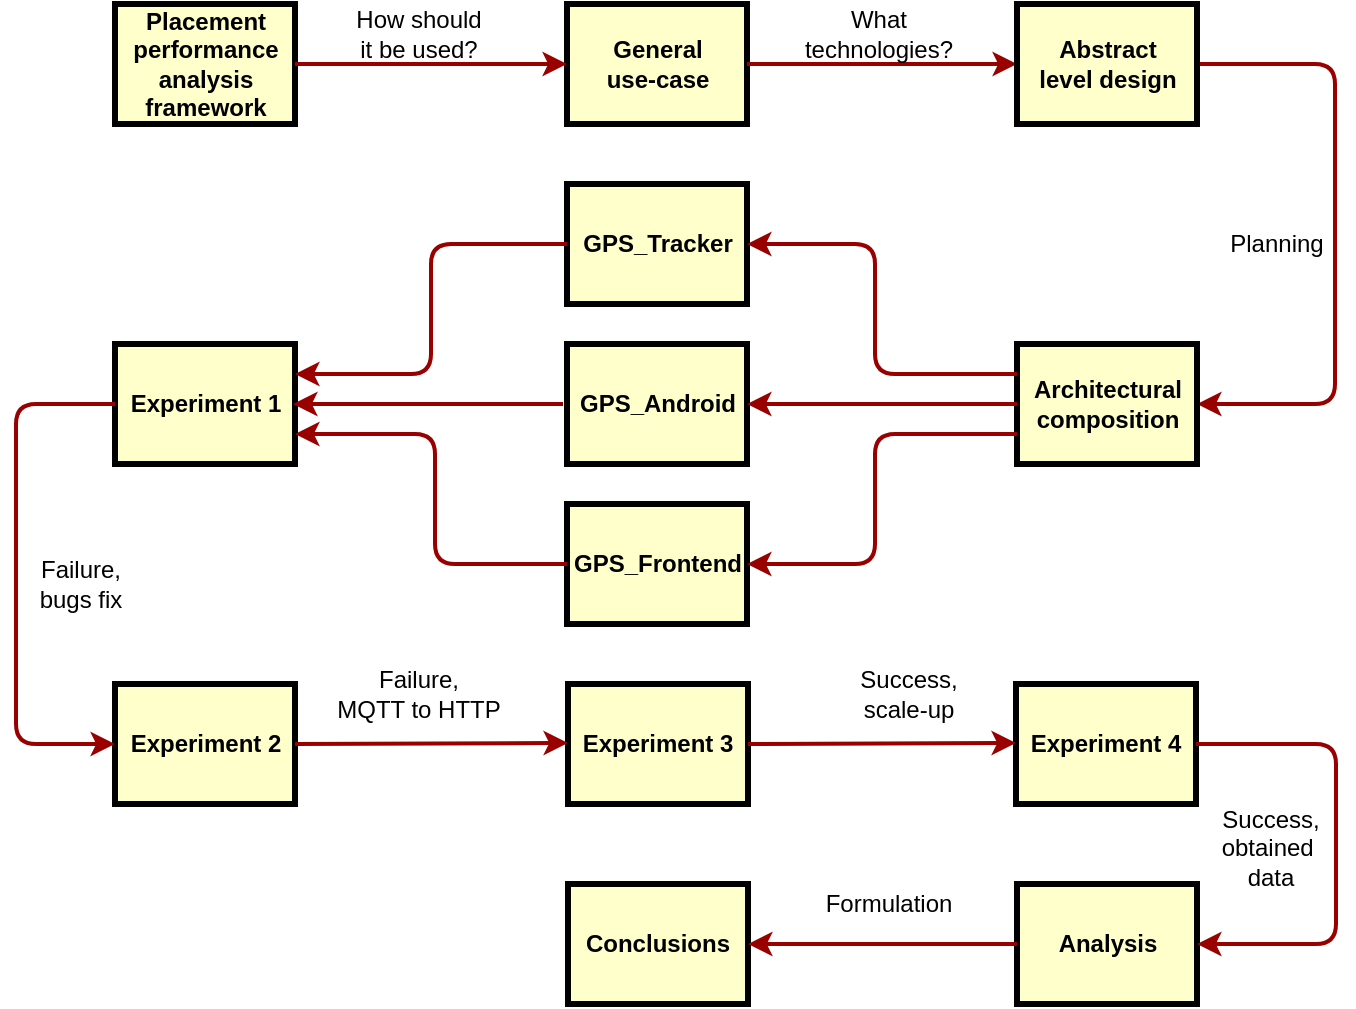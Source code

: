 <mxfile version="12.8.8" type="device"><diagram name="Page-1" id="c7558073-3199-34d8-9f00-42111426c3f3"><mxGraphModel dx="782" dy="478" grid="1" gridSize="10" guides="1" tooltips="1" connect="1" arrows="1" fold="1" page="1" pageScale="1" pageWidth="826" pageHeight="1169" background="#ffffff" math="0" shadow="0"><root><mxCell id="0"/><mxCell id="1" parent="0"/><mxCell id="3" value="General &#10;use-case" style="whiteSpace=wrap;align=center;verticalAlign=middle;fontStyle=1;strokeWidth=3;fillColor=#FFFFCC" parent="1" vertex="1"><mxGeometry x="375.5" y="20" width="90" height="60" as="geometry"/></mxCell><mxCell id="4" value="Placement performance analysis framework" style="whiteSpace=wrap;align=center;verticalAlign=middle;fontStyle=1;strokeWidth=3;fillColor=#FFFFCC" parent="1" vertex="1"><mxGeometry x="149.5" y="20" width="90" height="60" as="geometry"/></mxCell><mxCell id="36" value="" style="edgeStyle=none;noEdgeStyle=1;strokeColor=#990000;strokeWidth=2;entryX=0;entryY=0.5;entryDx=0;entryDy=0;exitX=1;exitY=0.5;exitDx=0;exitDy=0;" parent="1" source="3" target="i3qqm-0ZIlgRjfaBFBDA-97" edge="1"><mxGeometry width="100" height="100" relative="1" as="geometry"><mxPoint x="99.5" y="240" as="sourcePoint"/><mxPoint x="199.5" y="140" as="targetPoint"/></mxGeometry></mxCell><mxCell id="37" value="" style="edgeStyle=none;noEdgeStyle=1;strokeColor=#990000;strokeWidth=2;entryX=0;entryY=0.5;entryDx=0;entryDy=0;" parent="1" source="4" target="3" edge="1"><mxGeometry width="100" height="100" relative="1" as="geometry"><mxPoint x="359.5" y="180" as="sourcePoint"/><mxPoint x="349.5" y="50" as="targetPoint"/></mxGeometry></mxCell><mxCell id="65" value="" style="edgeStyle=elbowEdgeStyle;elbow=horizontal;strokeColor=#990000;strokeWidth=2;exitX=1;exitY=0.5;exitDx=0;exitDy=0;entryX=1;entryY=0.5;entryDx=0;entryDy=0;" parent="1" source="i3qqm-0ZIlgRjfaBFBDA-97" target="i3qqm-0ZIlgRjfaBFBDA-99" edge="1"><mxGeometry width="100" height="100" relative="1" as="geometry"><mxPoint x="709.5" y="270" as="sourcePoint"/><mxPoint x="435.5" y="510.0" as="targetPoint"/><Array as="points"><mxPoint x="759.5" y="110"/></Array></mxGeometry></mxCell><mxCell id="i3qqm-0ZIlgRjfaBFBDA-96" value="How should &lt;br&gt;it be used?" style="text;html=1;align=center;verticalAlign=middle;resizable=0;points=[];autosize=1;" vertex="1" parent="1"><mxGeometry x="260.5" y="20" width="80" height="30" as="geometry"/></mxCell><mxCell id="i3qqm-0ZIlgRjfaBFBDA-97" value="Abstract &#10;level design" style="whiteSpace=wrap;align=center;verticalAlign=middle;fontStyle=1;strokeWidth=3;fillColor=#FFFFCC" vertex="1" parent="1"><mxGeometry x="600.5" y="20" width="90" height="60" as="geometry"/></mxCell><mxCell id="i3qqm-0ZIlgRjfaBFBDA-98" value="What &lt;br&gt;technologies?" style="text;html=1;align=center;verticalAlign=middle;resizable=0;points=[];autosize=1;" vertex="1" parent="1"><mxGeometry x="485.5" y="20" width="90" height="30" as="geometry"/></mxCell><mxCell id="i3qqm-0ZIlgRjfaBFBDA-99" value="Architectural composition" style="whiteSpace=wrap;align=center;verticalAlign=middle;fontStyle=1;strokeWidth=3;fillColor=#FFFFCC" vertex="1" parent="1"><mxGeometry x="600.5" y="190" width="90" height="60" as="geometry"/></mxCell><mxCell id="i3qqm-0ZIlgRjfaBFBDA-101" value="Planning" style="text;html=1;align=center;verticalAlign=middle;resizable=0;points=[];autosize=1;" vertex="1" parent="1"><mxGeometry x="699.5" y="130" width="60" height="20" as="geometry"/></mxCell><mxCell id="i3qqm-0ZIlgRjfaBFBDA-105" value="GPS_Tracker" style="whiteSpace=wrap;align=center;verticalAlign=middle;fontStyle=1;strokeWidth=3;fillColor=#FFFFCC" vertex="1" parent="1"><mxGeometry x="375.5" y="110" width="90" height="60" as="geometry"/></mxCell><mxCell id="i3qqm-0ZIlgRjfaBFBDA-106" value="GPS_Android" style="whiteSpace=wrap;align=center;verticalAlign=middle;fontStyle=1;strokeWidth=3;fillColor=#FFFFCC" vertex="1" parent="1"><mxGeometry x="375.5" y="190" width="90" height="60" as="geometry"/></mxCell><mxCell id="i3qqm-0ZIlgRjfaBFBDA-107" value="GPS_Frontend" style="whiteSpace=wrap;align=center;verticalAlign=middle;fontStyle=1;strokeWidth=3;fillColor=#FFFFCC" vertex="1" parent="1"><mxGeometry x="375.5" y="270" width="90" height="60" as="geometry"/></mxCell><mxCell id="i3qqm-0ZIlgRjfaBFBDA-108" value="" style="edgeStyle=elbowEdgeStyle;elbow=horizontal;strokeColor=#990000;strokeWidth=2;entryX=1;entryY=0.5;entryDx=0;entryDy=0;exitX=0;exitY=0.25;exitDx=0;exitDy=0;" edge="1" parent="1" source="i3qqm-0ZIlgRjfaBFBDA-99" target="i3qqm-0ZIlgRjfaBFBDA-105"><mxGeometry width="100" height="100" relative="1" as="geometry"><mxPoint x="579.5" y="180" as="sourcePoint"/><mxPoint x="479.5" y="130" as="targetPoint"/><Array as="points"><mxPoint x="529.5" y="160"/><mxPoint x="528" y="150"/></Array></mxGeometry></mxCell><mxCell id="i3qqm-0ZIlgRjfaBFBDA-109" value="" style="edgeStyle=elbowEdgeStyle;elbow=horizontal;strokeColor=#990000;strokeWidth=2;exitX=0;exitY=0.75;exitDx=0;exitDy=0;entryX=1;entryY=0.5;entryDx=0;entryDy=0;" edge="1" parent="1" source="i3qqm-0ZIlgRjfaBFBDA-99" target="i3qqm-0ZIlgRjfaBFBDA-107"><mxGeometry width="100" height="100" relative="1" as="geometry"><mxPoint x="549.5" y="261" as="sourcePoint"/><mxPoint x="549.5" y="330" as="targetPoint"/><Array as="points"><mxPoint x="529.5" y="270"/><mxPoint x="549.5" y="300"/></Array></mxGeometry></mxCell><mxCell id="i3qqm-0ZIlgRjfaBFBDA-110" value="" style="edgeStyle=elbowEdgeStyle;elbow=horizontal;strokeColor=#990000;strokeWidth=2;exitX=0;exitY=0.5;exitDx=0;exitDy=0;entryX=1;entryY=0.5;entryDx=0;entryDy=0;" edge="1" parent="1" source="i3qqm-0ZIlgRjfaBFBDA-99" target="i3qqm-0ZIlgRjfaBFBDA-106"><mxGeometry width="100" height="100" relative="1" as="geometry"><mxPoint x="492.5" y="181" as="sourcePoint"/><mxPoint x="492.5" y="250" as="targetPoint"/><Array as="points"><mxPoint x="492.5" y="220"/></Array></mxGeometry></mxCell><mxCell id="i3qqm-0ZIlgRjfaBFBDA-113" value="Experiment 1" style="whiteSpace=wrap;align=center;verticalAlign=middle;fontStyle=1;strokeWidth=3;fillColor=#FFFFCC" vertex="1" parent="1"><mxGeometry x="149.5" y="190" width="90" height="60" as="geometry"/></mxCell><mxCell id="i3qqm-0ZIlgRjfaBFBDA-115" value="" style="edgeStyle=elbowEdgeStyle;elbow=horizontal;strokeColor=#990000;strokeWidth=2;" edge="1" parent="1"><mxGeometry width="100" height="100" relative="1" as="geometry"><mxPoint x="373.5" y="220" as="sourcePoint"/><mxPoint x="238.5" y="220" as="targetPoint"/><Array as="points"><mxPoint x="265" y="219.5"/></Array></mxGeometry></mxCell><mxCell id="i3qqm-0ZIlgRjfaBFBDA-116" value="" style="edgeStyle=elbowEdgeStyle;elbow=horizontal;strokeColor=#990000;strokeWidth=2;exitX=0;exitY=0.5;exitDx=0;exitDy=0;entryX=1;entryY=0.25;entryDx=0;entryDy=0;" edge="1" parent="1" source="i3qqm-0ZIlgRjfaBFBDA-105" target="i3qqm-0ZIlgRjfaBFBDA-113"><mxGeometry width="100" height="100" relative="1" as="geometry"><mxPoint x="360.5" y="139.5" as="sourcePoint"/><mxPoint x="225.5" y="139.5" as="targetPoint"/><Array as="points"/></mxGeometry></mxCell><mxCell id="i3qqm-0ZIlgRjfaBFBDA-117" value="" style="edgeStyle=elbowEdgeStyle;elbow=horizontal;strokeColor=#990000;strokeWidth=2;exitX=0;exitY=0.5;exitDx=0;exitDy=0;entryX=1;entryY=0.75;entryDx=0;entryDy=0;" edge="1" parent="1" source="i3qqm-0ZIlgRjfaBFBDA-107" target="i3qqm-0ZIlgRjfaBFBDA-113"><mxGeometry width="100" height="100" relative="1" as="geometry"><mxPoint x="365.5" y="299.5" as="sourcePoint"/><mxPoint x="230.5" y="299.5" as="targetPoint"/><Array as="points"><mxPoint x="309.5" y="270"/><mxPoint x="257.5" y="299.5"/></Array></mxGeometry></mxCell><mxCell id="i3qqm-0ZIlgRjfaBFBDA-118" value="Experiment 2" style="whiteSpace=wrap;align=center;verticalAlign=middle;fontStyle=1;strokeWidth=3;fillColor=#FFFFCC" vertex="1" parent="1"><mxGeometry x="149.5" y="360" width="90" height="60" as="geometry"/></mxCell><mxCell id="i3qqm-0ZIlgRjfaBFBDA-119" value="" style="edgeStyle=elbowEdgeStyle;elbow=horizontal;strokeColor=#990000;strokeWidth=2;exitX=0;exitY=0.5;exitDx=0;exitDy=0;entryX=0;entryY=0.5;entryDx=0;entryDy=0;" edge="1" parent="1" source="i3qqm-0ZIlgRjfaBFBDA-113" target="i3qqm-0ZIlgRjfaBFBDA-118"><mxGeometry width="100" height="100" relative="1" as="geometry"><mxPoint x="234.5" y="300" as="sourcePoint"/><mxPoint x="99.5" y="300" as="targetPoint"/><Array as="points"><mxPoint x="100" y="300"/><mxPoint x="109.5" y="310"/><mxPoint x="126.5" y="300"/></Array></mxGeometry></mxCell><mxCell id="i3qqm-0ZIlgRjfaBFBDA-120" value="Failure,&lt;br&gt;bugs fix" style="text;html=1;align=center;verticalAlign=middle;resizable=0;points=[];autosize=1;" vertex="1" parent="1"><mxGeometry x="102" y="295" width="60" height="30" as="geometry"/></mxCell><mxCell id="i3qqm-0ZIlgRjfaBFBDA-121" value="Experiment 3" style="whiteSpace=wrap;align=center;verticalAlign=middle;fontStyle=1;strokeWidth=3;fillColor=#FFFFCC" vertex="1" parent="1"><mxGeometry x="376" y="360" width="90" height="60" as="geometry"/></mxCell><mxCell id="i3qqm-0ZIlgRjfaBFBDA-122" value="" style="edgeStyle=elbowEdgeStyle;elbow=vertical;strokeColor=#990000;strokeWidth=2;exitX=1;exitY=0.5;exitDx=0;exitDy=0;entryX=0;entryY=0.5;entryDx=0;entryDy=0;" edge="1" parent="1" source="i3qqm-0ZIlgRjfaBFBDA-118" target="i3qqm-0ZIlgRjfaBFBDA-121"><mxGeometry width="100" height="100" relative="1" as="geometry"><mxPoint x="268.5" y="389.5" as="sourcePoint"/><mxPoint x="348.5" y="389.5" as="targetPoint"/><Array as="points"><mxPoint x="317.5" y="389.5"/></Array></mxGeometry></mxCell><mxCell id="i3qqm-0ZIlgRjfaBFBDA-123" value="Failure,&lt;br&gt;MQTT to HTTP" style="text;html=1;align=center;verticalAlign=middle;resizable=0;points=[];autosize=1;" vertex="1" parent="1"><mxGeometry x="251" y="350" width="100" height="30" as="geometry"/></mxCell><mxCell id="i3qqm-0ZIlgRjfaBFBDA-124" value="Experiment 4" style="whiteSpace=wrap;align=center;verticalAlign=middle;fontStyle=1;strokeWidth=3;fillColor=#FFFFCC" vertex="1" parent="1"><mxGeometry x="600" y="360" width="90" height="60" as="geometry"/></mxCell><mxCell id="i3qqm-0ZIlgRjfaBFBDA-125" value="" style="edgeStyle=elbowEdgeStyle;elbow=vertical;strokeColor=#990000;strokeWidth=2;entryX=0;entryY=0.5;entryDx=0;entryDy=0;exitX=1;exitY=0.5;exitDx=0;exitDy=0;" edge="1" parent="1" source="i3qqm-0ZIlgRjfaBFBDA-121" target="i3qqm-0ZIlgRjfaBFBDA-124"><mxGeometry width="100" height="100" relative="1" as="geometry"><mxPoint x="485.5" y="390.5" as="sourcePoint"/><mxPoint x="580.5" y="390" as="targetPoint"/><Array as="points"><mxPoint x="522" y="389.5"/></Array></mxGeometry></mxCell><mxCell id="i3qqm-0ZIlgRjfaBFBDA-126" value="Success,&lt;br&gt;scale-up" style="text;html=1;align=center;verticalAlign=middle;resizable=0;points=[];autosize=1;" vertex="1" parent="1"><mxGeometry x="515.5" y="350" width="60" height="30" as="geometry"/></mxCell><mxCell id="i3qqm-0ZIlgRjfaBFBDA-127" value="Analysis" style="whiteSpace=wrap;align=center;verticalAlign=middle;fontStyle=1;strokeWidth=3;fillColor=#FFFFCC" vertex="1" parent="1"><mxGeometry x="600.5" y="460" width="90" height="60" as="geometry"/></mxCell><mxCell id="i3qqm-0ZIlgRjfaBFBDA-129" value="" style="edgeStyle=elbowEdgeStyle;elbow=horizontal;strokeColor=#990000;strokeWidth=2;exitX=1;exitY=0.5;exitDx=0;exitDy=0;entryX=1;entryY=0.5;entryDx=0;entryDy=0;" edge="1" parent="1" source="i3qqm-0ZIlgRjfaBFBDA-124" target="i3qqm-0ZIlgRjfaBFBDA-127"><mxGeometry width="100" height="100" relative="1" as="geometry"><mxPoint x="720" y="405" as="sourcePoint"/><mxPoint x="720" y="575" as="targetPoint"/><Array as="points"><mxPoint x="760" y="440"/></Array></mxGeometry></mxCell><mxCell id="i3qqm-0ZIlgRjfaBFBDA-130" value="Success,&lt;br&gt;obtained&amp;nbsp;&lt;br&gt;data" style="text;html=1;align=center;verticalAlign=middle;resizable=0;points=[];autosize=1;" vertex="1" parent="1"><mxGeometry x="697" y="417" width="60" height="50" as="geometry"/></mxCell><mxCell id="i3qqm-0ZIlgRjfaBFBDA-131" value="Conclusions" style="whiteSpace=wrap;align=center;verticalAlign=middle;fontStyle=1;strokeWidth=3;fillColor=#FFFFCC" vertex="1" parent="1"><mxGeometry x="376" y="460" width="90" height="60" as="geometry"/></mxCell><mxCell id="i3qqm-0ZIlgRjfaBFBDA-132" value="" style="edgeStyle=elbowEdgeStyle;elbow=horizontal;strokeColor=#990000;strokeWidth=2;entryX=1;entryY=0.5;entryDx=0;entryDy=0;exitX=0;exitY=0.5;exitDx=0;exitDy=0;" edge="1" parent="1" source="i3qqm-0ZIlgRjfaBFBDA-127" target="i3qqm-0ZIlgRjfaBFBDA-131"><mxGeometry width="100" height="100" relative="1" as="geometry"><mxPoint x="584" y="489.5" as="sourcePoint"/><mxPoint x="477" y="489.5" as="targetPoint"/><Array as="points"><mxPoint x="504" y="489.5"/></Array></mxGeometry></mxCell><mxCell id="i3qqm-0ZIlgRjfaBFBDA-133" value="Formulation" style="text;html=1;align=center;verticalAlign=middle;resizable=0;points=[];autosize=1;" vertex="1" parent="1"><mxGeometry x="495.5" y="460" width="80" height="20" as="geometry"/></mxCell></root></mxGraphModel></diagram></mxfile>
